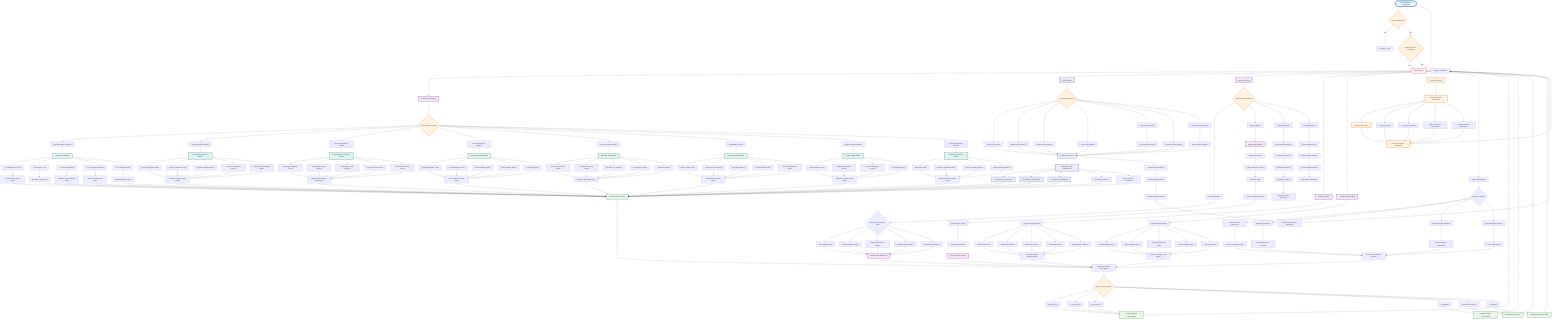 ﻿flowchart TD
    %% ========================================
    %% ANALYTICS & REPORTING FLOWCHART
    %% ========================================
    
    Start([Access Analytics Dashboard]) --> AnalyticsAuth{User Authenticated?}
    AnalyticsAuth -->|No| LoginRequired[Redirect to Login]
    AnalyticsAuth -->|Yes| CheckAnalyticsPermissions{Analytics Access Permission?}
    
    CheckAnalyticsPermissions -->|No| AccessDenied[Access Denied]
    CheckAnalyticsPermissions -->|Yes| AnalyticsDashboard[Analytics Dashboard]
    
    %% Analytics Dashboard Options
    AnalyticsDashboard --> CategoryAnalytics[Analytics per Category]
    AnalyticsDashboard --> TrendsAnalysis[Trends Analysis]
    AnalyticsDashboard --> ReportGeneration[Report Generation]
    AnalyticsDashboard --> RecordsAnalytics[Records Analytics]
    AnalyticsDashboard --> RatesAnalysis[Average Rates Analysis]
    AnalyticsDashboard --> RealTimeAnalytics[Real-time Analytics]
    AnalyticsDashboard --> ComparativeAnalysis[Comparative Analysis]
    
    %% Analytics per Category
    CategoryAnalytics --> SelectAnalyticsCategory{Select Analytics Category}
    SelectAnalyticsCategory --> UserManagementAnalytics[User Management Analytics]
    SelectAnalyticsCategory --> HealthProgramsAnalytics[Health Programs Analytics]
    SelectAnalyticsCategory --> VirtualConsultationsAnalytics[Virtual Consultations Analytics]
    SelectAnalyticsCategory --> EventsSeminarsAnalytics[Events & Seminars Analytics]
    SelectAnalyticsCategory --> QRCodeAnalytics[QR Code Usage Analytics]
    SelectAnalyticsCategory --> ChatModuleAnalytics[Chat Module Analytics]
    SelectAnalyticsCategory --> LocationAnalytics[Location Services Analytics]
    SelectAnalyticsCategory --> ContentAnalytics[Content Management Analytics]
    
    %% User Management Analytics
    UserManagementAnalytics --> UserMetrics[User Metrics Analysis]
    UserMetrics --> UserRegistrationTrends[User Registration Trends]
    UserMetrics --> UserActivityLevels[User Activity Levels]
    UserMetrics --> UserRoleDistribution[User Role Distribution]
    UserMetrics --> UserEngagementMetrics[User Engagement Metrics]
    UserMetrics --> UserRetentionRates[User Retention Rates]
    
    UserRegistrationTrends --> GenerateUserTrendsGraph[Generate User Trends Graph]
    UserActivityLevels --> GenerateActivityGraph[Generate Activity Graph]
    UserRoleDistribution --> GenerateRoleChart[Generate Role Distribution Chart]
    UserEngagementMetrics --> GenerateEngagementChart[Generate Engagement Chart]
    UserRetentionRates --> GenerateRetentionChart[Generate Retention Chart]
    
    %% Health Programs Analytics
    HealthProgramsAnalytics --> ProgramMetrics[Program Performance Metrics]
    ProgramMetrics --> ProgramRegistrationRates[Program Registration Rates]
    ProgramMetrics --> ProgramAttendanceRates[Program Attendance Rates]
    ProgramMetrics --> ProgramCompletionRates[Program Completion Rates]
    ProgramMetrics --> ProgramSatisfactionScores[Program Satisfaction Scores]
    ProgramMetrics --> ProgramOutcomeMetrics[Program Health Outcome Metrics]
    
    ProgramRegistrationRates --> GenerateProgramTrends[Generate Program Trends Graph]
    ProgramAttendanceRates --> GenerateProgramTrends
    ProgramCompletionRates --> GenerateProgramTrends
    ProgramSatisfactionScores --> GenerateProgramTrends
    ProgramOutcomeMetrics --> GenerateProgramTrends
    
    %% Virtual Consultations Analytics
    VirtualConsultationsAnalytics --> ConsultationMetrics[Consultation Performance Metrics]
    ConsultationMetrics --> BookingTrends[Appointment Booking Trends]
    ConsultationMetrics --> ConsultationVolume[Consultation Volume Analysis]
    ConsultationMetrics --> ProviderUtilization[Healthcare Provider Utilization]
    ConsultationMetrics --> PatientSatisfactionRates[Patient Satisfaction Rates]
    ConsultationMetrics --> TechnicalPerformance[Technical Performance Metrics]
    
    BookingTrends --> GenerateConsultationTrends[Generate Consultation Trends Graph]
    ConsultationVolume --> GenerateConsultationTrends
    ProviderUtilization --> GenerateConsultationTrends
    PatientSatisfactionRates --> GenerateConsultationTrends
    TechnicalPerformance --> GenerateConsultationTrends
    
    %% Events & Seminars Analytics
    EventsSeminarsAnalytics --> EventMetrics[Event Performance Metrics]
    EventMetrics --> EventRegistrationTrends[Event Registration Trends]
    EventMetrics --> EventAttendanceRates[Event Attendance Rates]
    EventMetrics --> EventPopularityMetrics[Event Popularity Metrics]
    EventMetrics --> EventFeedbackScores[Event Feedback Scores]
    EventMetrics --> EventROIAnalysis[Event ROI Analysis]
    
    EventRegistrationTrends --> GenerateEventTrends[Generate Event Trends Graph]
    EventAttendanceRates --> GenerateEventTrends
    EventPopularityMetrics --> GenerateEventTrends
    EventFeedbackScores --> GenerateEventTrends
    EventROIAnalysis --> GenerateEventTrends
    
    %% QR Code Analytics
    QRCodeAnalytics --> QRMetrics[QR Code Usage Metrics]
    QRMetrics --> QRGenerationTrends[QR Code Generation Trends]
    QRMetrics --> QRScanningPatterns[QR Code Scanning Patterns]
    QRMetrics --> QRTypePopularity[QR Code Type Popularity]
    QRMetrics --> QRUsageByLocation[QR Usage by Location]
    QRMetrics --> QRSecurityMetrics[QR Security Metrics]
    
    QRGenerationTrends --> GenerateQRTrends[Generate QR Trends Graph]
    QRScanningPatterns --> GenerateQRTrends
    QRTypePopularity --> GenerateQRTrends
    QRUsageByLocation --> GenerateQRTrends
    QRSecurityMetrics --> GenerateQRTrends
    
    %% Chat Module Analytics
    ChatModuleAnalytics --> ChatMetrics[Chat Performance Metrics]
    ChatMetrics --> InquiryVolumeTrends[Inquiry Volume Trends]
    ChatMetrics --> ResponseTimesAnalysis[Response Times Analysis]
    ChatMetrics --> FAQUsagePatterns[FAQ Usage Patterns]
    ChatMetrics --> ResolutionRates[Issue Resolution Rates]
    ChatMetrics --> CustomerSatisfactionScores[Customer Satisfaction Scores]
    
    InquiryVolumeTrends --> GenerateChatTrends[Generate Chat Trends Graph]
    ResponseTimesAnalysis --> GenerateChatTrends
    FAQUsagePatterns --> GenerateChatTrends
    ResolutionRates --> GenerateChatTrends
    CustomerSatisfactionScores --> GenerateChatTrends
    
    %% Location Analytics (Already covered in spot map flow, but summary here)
    LocationAnalytics --> LocationMetrics[Location Usage Metrics]
    LocationMetrics --> FacilityUtilization[Facility Utilization Rates]
    LocationMetrics --> GeographicDistribution[Geographic Distribution Analysis]
    LocationMetrics --> ServicePopularity[Service Popularity by Location]
    LocationMetrics --> AccessibilityMetrics[Accessibility Metrics]
    
    FacilityUtilization --> GenerateLocationTrends[Generate Location Trends Graph]
    GeographicDistribution --> GenerateLocationTrends
    ServicePopularity --> GenerateLocationTrends
    AccessibilityMetrics --> GenerateLocationTrends
    
    %% Content Analytics (Summary from CMS flow)
    ContentAnalytics --> ContentMetrics[Content Performance Metrics]
    ContentMetrics --> PageViewTrends[Page View Trends]
    ContentMetrics --> UserEngagementRates[Content Engagement Rates]
    ContentMetrics --> ContentPopularity[Content Popularity Analysis]
    ContentMetrics --> SEOPerformanceMetrics[SEO Performance Metrics]
    
    PageViewTrends --> GenerateContentTrends[Generate Content Trends Graph]
    UserEngagementRates --> GenerateContentTrends
    ContentPopularity --> GenerateContentTrends
    SEOPerformanceMetrics --> GenerateContentTrends
    
    %% Trends Analysis (Cross-Category)
    TrendsAnalysis --> TrendAnalysisOptions{Trend Analysis Options}
    TrendAnalysisOptions --> DailyTrends[Daily Trends Analysis]
    TrendAnalysisOptions --> WeeklyTrends[Weekly Trends Analysis]
    TrendAnalysisOptions --> MonthlyTrends[Monthly Trends Analysis]
    TrendAnalysisOptions --> YearlyTrends[Yearly Trends Analysis]
    TrendAnalysisOptions --> CustomPeriodTrends[Custom Period Trends]
    TrendAnalysisOptions --> SeasonalTrends[Seasonal Trends Analysis]
    TrendAnalysisOptions --> PredictiveTrends[Predictive Trends Analysis]
    
    DailyTrends --> TrendDataProcessing[Process Trend Data]
    WeeklyTrends --> TrendDataProcessing
    MonthlyTrends --> TrendDataProcessing
    YearlyTrends --> TrendDataProcessing
    CustomPeriodTrends --> SetCustomPeriod[Set Custom Date Range]
    SeasonalTrends --> TrendDataProcessing
    PredictiveTrends --> PredictiveModelProcessing[Apply Predictive Models]
    
    SetCustomPeriod --> TrendDataProcessing
    PredictiveModelProcessing --> TrendDataProcessing
    
    TrendDataProcessing --> TrendVisualization[Generate Trend Visualizations]
    TrendVisualization --> LineCharts[Line Charts for Time Series]
    TrendVisualization --> BarCharts[Bar Charts for Comparisons]
    TrendVisualization --> PieCharts[Pie Charts for Distributions]
    TrendVisualization --> HeatMaps[Heat Maps for Patterns]
    TrendVisualization --> ScatterPlots[Scatter Plots for Correlations]
    
    LineCharts --> TrendsGraphGenerated[Trends Graph Generated]
    BarCharts --> TrendsGraphGenerated
    PieCharts --> TrendsGraphGenerated
    HeatMaps --> TrendsGraphGenerated
    ScatterPlots --> TrendsGraphGenerated
    
    %% Report Generation
    ReportGeneration --> ReportOptions{Report Generation Options}
    ReportOptions --> StandardReports[Standard Reports]
    ReportOptions --> CustomReports[Custom Reports]
    ReportOptions --> ScheduledReports[Scheduled Reports]
    ReportOptions --> AutomatedReports[Automated Reports]
    
    StandardReports --> SelectStandardReport{Select Standard Report Type}
    SelectStandardReport --> DailyReport[Daily Activity Report]
    SelectStandardReport --> WeeklyReport[Weekly Summary Report]
    SelectStandardReport --> MonthlyReport[Monthly Performance Report]
    SelectStandardReport --> QuarterlyReport[Quarterly Analysis Report]
    SelectStandardReport --> AnnualReport[Annual Overview Report]
    
    DailyReport --> GenerateStandardReport[Generate Standard Report]
    WeeklyReport --> GenerateStandardReport
    MonthlyReport --> GenerateStandardReport
    QuarterlyReport --> GenerateStandardReport
    AnnualReport --> GenerateStandardReport
    
    CustomReports --> CustomReportBuilder[Custom Report Builder]
    CustomReportBuilder --> SelectDataSources[Select Data Sources]
    SelectDataSources --> ChooseMetrics[Choose Metrics to Include]
    ChooseMetrics --> SetFilters[Set Report Filters]
    SetFilters --> ChooseVisualization[Choose Visualization Types]
    ChooseVisualization --> ReportLayout[Design Report Layout]
    ReportLayout --> PreviewCustomReport[Preview Custom Report]
    PreviewCustomReport --> GenerateCustomReport[Generate Custom Report]
    
    ScheduledReports --> ScheduleSettings[Report Schedule Settings]
    ScheduleSettings --> SetReportFrequency[Set Report Frequency]
    SetReportFrequency --> SetRecipients[Set Report Recipients]
    SetRecipients --> SetDeliveryMethod[Set Delivery Method]
    SetDeliveryMethod --> ScheduleReport[Schedule Report Generation]
    
    AutomatedReports --> AutomationRules[Set Automation Rules]
    AutomationRules --> TriggerConditions[Define Trigger Conditions]
    TriggerConditions --> AutoReportActions[Define Automated Actions]
    AutoReportActions --> SetupAutomation[Setup Report Automation]
    
    %% Records Analytics
    RecordsAnalytics --> RecordsMetrics[Records Analysis Metrics]
    RecordsMetrics --> TotalRecordsCount[Total Records Count]
    RecordsMetrics --> RecordsGrowthRate[Records Growth Rate]
    RecordsMetrics --> RecordsByCategory[Records by Category]
    RecordsMetrics --> RecordsQuality[Data Quality Metrics]
    RecordsMetrics --> RecordsAccessPatterns[Records Access Patterns]
    
    TotalRecordsCount --> GenerateRecordsReport[Generate Records Analytics Report]
    RecordsGrowthRate --> GenerateRecordsReport
    RecordsByCategory --> GenerateRecordsReport
    RecordsQuality --> GenerateRecordsReport
    RecordsAccessPatterns --> GenerateRecordsReport
    
    %% Average Rates Analysis
    RatesAnalysis --> RatesCalculation[Calculate Average Rates]
    RatesCalculation --> EngagementRates[User Engagement Rates]
    RatesCalculation --> CompletionRates[Task Completion Rates]
    RatesCalculation --> SatisfactionRates[Customer Satisfaction Rates]
    RatesCalculation --> UtilizationRates[System Utilization Rates]
    RatesCalculation --> ConversionRates[Conversion Rates]
    
    EngagementRates --> GenerateRatesReport[Generate Average Rates Report]
    CompletionRates --> GenerateRatesReport
    SatisfactionRates --> GenerateRatesReport
    UtilizationRates --> GenerateRatesReport
    ConversionRates --> GenerateRatesReport
    
    %% Real-time Analytics
    RealTimeAnalytics --> RealTimeMetrics[Real-time Metrics Dashboard]
    RealTimeMetrics --> ActiveUsers[Currently Active Users]
    RealTimeMetrics --> OngoingSessions[Ongoing Sessions]
    RealTimeMetrics --> LiveEvents[Live Events & Activities]
    RealTimeMetrics --> SystemPerformance[Real-time System Performance]
    RealTimeMetrics --> AlertsNotifications[Real-time Alerts & Notifications]
    
    ActiveUsers --> RealTimeDashboard[Real-time Analytics Dashboard]
    OngoingSessions --> RealTimeDashboard
    LiveEvents --> RealTimeDashboard
    SystemPerformance --> RealTimeDashboard
    AlertsNotifications --> RealTimeDashboard
    
    %% Comparative Analysis
    ComparativeAnalysis --> ComparisonOptions{Comparison Options}
    ComparisonOptions --> PeriodComparison[Period-to-Period Comparison]
    ComparisonOptions --> CategoryComparison[Category Comparison]
    ComparisonOptions --> PerformanceComparison[Performance Benchmarking]
    ComparisonOptions --> TrendComparison[Trend Comparison Analysis]
    
    PeriodComparison --> SelectComparisonPeriods[Select Comparison Periods]
    CategoryComparison --> SelectComparisonCategories[Select Categories to Compare]
    PerformanceComparison --> SetBenchmarks[Set Performance Benchmarks]
    TrendComparison --> SelectTrendPeriods[Select Trend Periods]
    
    SelectComparisonPeriods --> GenerateComparison[Generate Comparative Analysis]
    SelectComparisonCategories --> GenerateComparison
    SetBenchmarks --> GenerateComparison
    SelectTrendPeriods --> GenerateComparison
    
    %% Report Export & Sharing
    GenerateStandardReport --> ReportReady[Report Generated Successfully]
    GenerateCustomReport --> ReportReady
    GenerateRecordsReport --> ReportReady
    GenerateRatesReport --> ReportReady
    TrendsGraphGenerated --> ReportReady
    GenerateComparison --> ReportReady
    
    ReportReady --> ExportOptions{Export & Sharing Options}
    ExportOptions --> ExportPDF[Export as PDF]
    ExportOptions --> ExportExcel[Export as Excel]
    ExportOptions --> ExportCSV[Export as CSV]
    ExportOptions --> EmailReport[Email Report]
    ExportOptions --> ShareDashboard[Share Dashboard Link]
    ExportOptions --> PrintReport[Print Report]
    
    ExportPDF --> ReportExported[Report Exported Successfully]
    ExportExcel --> ReportExported
    ExportCSV --> ReportExported
    EmailReport --> ReportEmailed[Report Emailed Successfully]
    ShareDashboard --> DashboardShared[Dashboard Link Shared]
    PrintReport --> ReportPrinted[Report Printed Successfully]
    
    %% Data Processing & Performance
    TrendDataProcessing --> DataOptimization[Optimize Data Processing]
    DataOptimization --> CacheResults[Cache Analytics Results]
    CacheResults --> UpdateCache[Update Cache as Needed]
    UpdateCache --> PerformanceOptimized[Analytics Performance Optimized]
    
    %% Return Paths
    ReportExported --> AnalyticsDashboard
    ReportEmailed --> AnalyticsDashboard
    DashboardShared --> AnalyticsDashboard
    ReportPrinted --> AnalyticsDashboard
    RealTimeDashboard --> AnalyticsDashboard
    AccessDenied --> Start
    PerformanceOptimized --> AnalyticsDashboard
    
    %% Consolidate all trend generations to single path
    GenerateUserTrendsGraph --> TrendsGraphGenerated
    GenerateActivityGraph --> TrendsGraphGenerated
    GenerateRoleChart --> TrendsGraphGenerated
    GenerateEngagementChart --> TrendsGraphGenerated
    GenerateRetentionChart --> TrendsGraphGenerated
    GenerateProgramTrends --> TrendsGraphGenerated
    GenerateConsultationTrends --> TrendsGraphGenerated
    GenerateEventTrends --> TrendsGraphGenerated
    GenerateQRTrends --> TrendsGraphGenerated
    GenerateChatTrends --> TrendsGraphGenerated
    GenerateLocationTrends --> TrendsGraphGenerated
    GenerateContentTrends --> TrendsGraphGenerated
    
    %% Styling
    classDef startEnd fill:#e1f5fe,stroke:#01579b,stroke-width:2px
    classDef process fill:#f3e5f5,stroke:#4a148c,stroke-width:2px
    classDef decision fill:#fff3e0,stroke:#e65100,stroke-width:2px
    classDef success fill:#e8f5e8,stroke:#2e7d32,stroke-width:2px
    classDef error fill:#ffebee,stroke:#c62828,stroke-width:2px
    classDef analytics fill:#e0f2f1,stroke:#00695c,stroke-width:2px
    classDef trends fill:#e8eaf6,stroke:#3f51b5,stroke-width:2px
    classDef reports fill:#f3e5f5,stroke:#7b1fa2,stroke-width:2px
    classDef realtime fill:#fff3e0,stroke:#e65100,stroke-width:2px
    
    class Start,ReportExported,ReportEmailed,DashboardShared,TrendsGraphGenerated startEnd
    class CategoryAnalytics,TrendsAnalysis,ReportGeneration,RecordsAnalytics,RatesAnalysis process
    class AnalyticsAuth,CheckAnalyticsPermissions,SelectAnalyticsCategory,TrendAnalysisOptions,ReportOptions,ExportOptions decision
    class ReportExported,ReportEmailed,DashboardShared,ReportPrinted,TrendsGraphGenerated success
    class AccessDenied error
    class UserMetrics,ProgramMetrics,ConsultationMetrics,EventMetrics,QRMetrics,ChatMetrics,LocationMetrics,ContentMetrics analytics
    class TrendsAnalysis,TrendDataProcessing,TrendVisualization,LineCharts,BarCharts,PieCharts trends
    class ReportGeneration,GenerateStandardReport,GenerateCustomReport,CustomReportBuilder reports
    class RealTimeAnalytics,RealTimeMetrics,RealTimeDashboard,ActiveUsers realtime
